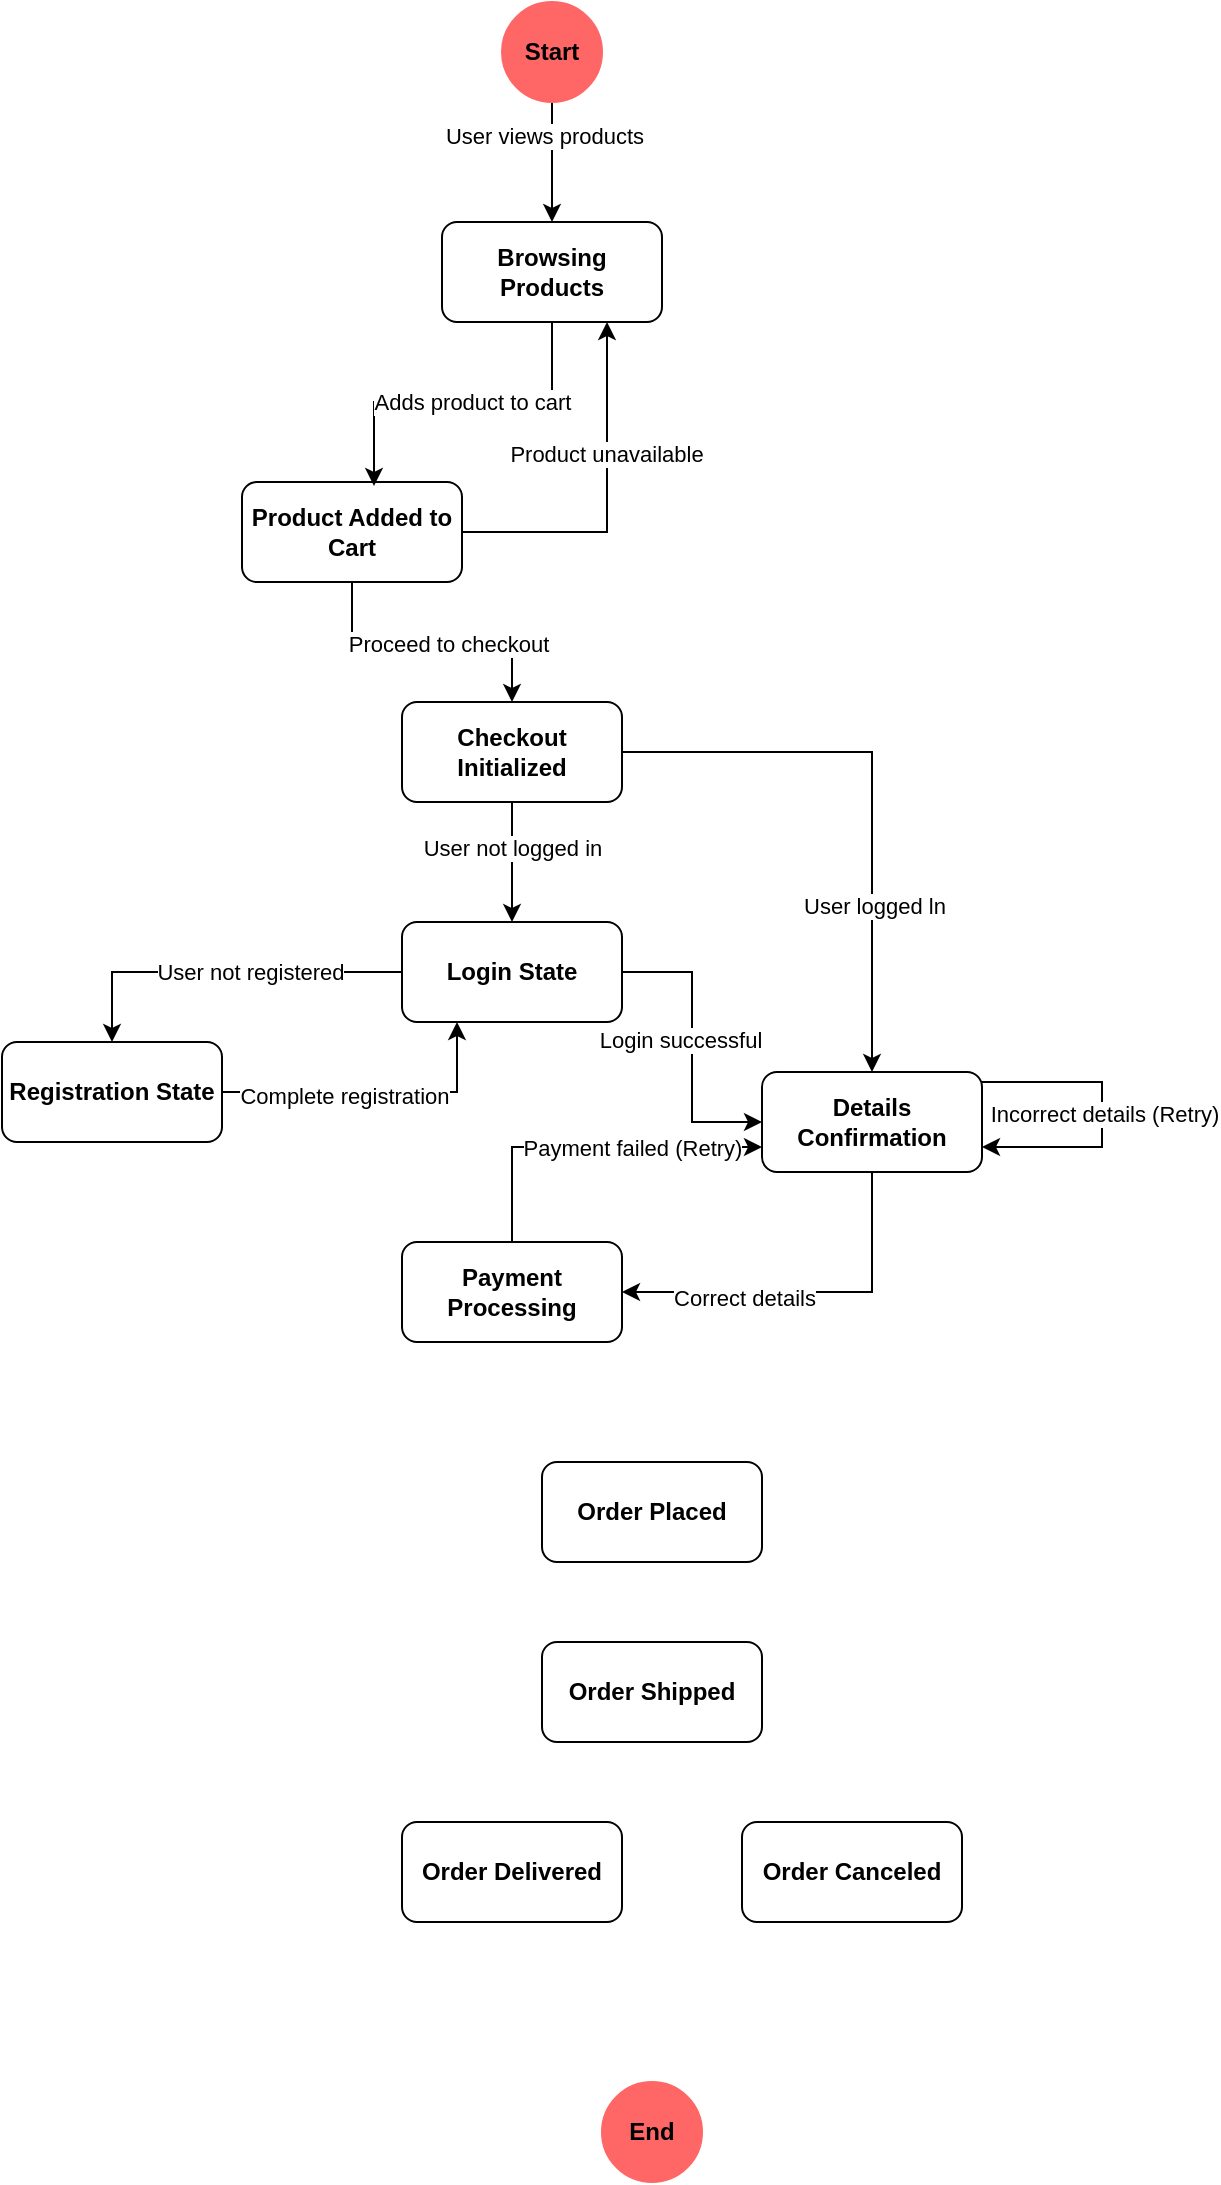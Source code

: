 <mxfile version="26.0.16">
  <diagram name="Page-1" id="oYD3uHRmwrLpSdmWY5ze">
    <mxGraphModel dx="1195" dy="650" grid="1" gridSize="10" guides="1" tooltips="1" connect="1" arrows="1" fold="1" page="1" pageScale="1" pageWidth="827" pageHeight="1169" math="0" shadow="0">
      <root>
        <mxCell id="0" />
        <mxCell id="1" parent="0" />
        <mxCell id="3aBxfAc6B3ISBCiD3E7I-14" value="" style="edgeStyle=orthogonalEdgeStyle;rounded=0;orthogonalLoop=1;jettySize=auto;html=1;" edge="1" parent="1" source="3aBxfAc6B3ISBCiD3E7I-1" target="3aBxfAc6B3ISBCiD3E7I-2">
          <mxGeometry relative="1" as="geometry" />
        </mxCell>
        <mxCell id="3aBxfAc6B3ISBCiD3E7I-15" value="User views products" style="edgeLabel;html=1;align=center;verticalAlign=middle;resizable=0;points=[];" vertex="1" connectable="0" parent="3aBxfAc6B3ISBCiD3E7I-14">
          <mxGeometry x="-0.433" y="-4" relative="1" as="geometry">
            <mxPoint as="offset" />
          </mxGeometry>
        </mxCell>
        <mxCell id="3aBxfAc6B3ISBCiD3E7I-1" value="Start" style="ellipse;whiteSpace=wrap;html=1;aspect=fixed;fillColor=#FF6666;strokeColor=#FF6666;fontStyle=1" vertex="1" parent="1">
          <mxGeometry x="440" width="50" height="50" as="geometry" />
        </mxCell>
        <mxCell id="3aBxfAc6B3ISBCiD3E7I-2" value="Browsing Products" style="rounded=1;whiteSpace=wrap;html=1;fontStyle=1" vertex="1" parent="1">
          <mxGeometry x="410" y="110" width="110" height="50" as="geometry" />
        </mxCell>
        <mxCell id="3aBxfAc6B3ISBCiD3E7I-18" style="edgeStyle=orthogonalEdgeStyle;rounded=0;orthogonalLoop=1;jettySize=auto;html=1;exitX=1;exitY=0.5;exitDx=0;exitDy=0;entryX=0.75;entryY=1;entryDx=0;entryDy=0;" edge="1" parent="1" source="3aBxfAc6B3ISBCiD3E7I-3" target="3aBxfAc6B3ISBCiD3E7I-2">
          <mxGeometry relative="1" as="geometry" />
        </mxCell>
        <mxCell id="3aBxfAc6B3ISBCiD3E7I-19" value="Product unavailable" style="edgeLabel;html=1;align=center;verticalAlign=middle;resizable=0;points=[];" vertex="1" connectable="0" parent="3aBxfAc6B3ISBCiD3E7I-18">
          <mxGeometry x="0.256" y="2" relative="1" as="geometry">
            <mxPoint x="1" as="offset" />
          </mxGeometry>
        </mxCell>
        <mxCell id="3aBxfAc6B3ISBCiD3E7I-20" style="edgeStyle=orthogonalEdgeStyle;rounded=0;orthogonalLoop=1;jettySize=auto;html=1;entryX=0.5;entryY=0;entryDx=0;entryDy=0;" edge="1" parent="1" source="3aBxfAc6B3ISBCiD3E7I-3" target="3aBxfAc6B3ISBCiD3E7I-4">
          <mxGeometry relative="1" as="geometry" />
        </mxCell>
        <mxCell id="3aBxfAc6B3ISBCiD3E7I-21" value="Proceed to checkout" style="edgeLabel;html=1;align=center;verticalAlign=middle;resizable=0;points=[];" vertex="1" connectable="0" parent="3aBxfAc6B3ISBCiD3E7I-20">
          <mxGeometry x="0.114" y="-1" relative="1" as="geometry">
            <mxPoint as="offset" />
          </mxGeometry>
        </mxCell>
        <mxCell id="3aBxfAc6B3ISBCiD3E7I-3" value="Product Added to Cart" style="rounded=1;whiteSpace=wrap;html=1;fontStyle=1" vertex="1" parent="1">
          <mxGeometry x="310" y="240" width="110" height="50" as="geometry" />
        </mxCell>
        <mxCell id="3aBxfAc6B3ISBCiD3E7I-23" value="" style="edgeStyle=orthogonalEdgeStyle;rounded=0;orthogonalLoop=1;jettySize=auto;html=1;" edge="1" parent="1" source="3aBxfAc6B3ISBCiD3E7I-4" target="3aBxfAc6B3ISBCiD3E7I-5">
          <mxGeometry relative="1" as="geometry" />
        </mxCell>
        <mxCell id="3aBxfAc6B3ISBCiD3E7I-24" value="User not logged in" style="edgeLabel;html=1;align=center;verticalAlign=middle;resizable=0;points=[];" vertex="1" connectable="0" parent="3aBxfAc6B3ISBCiD3E7I-23">
          <mxGeometry x="-0.233" relative="1" as="geometry">
            <mxPoint as="offset" />
          </mxGeometry>
        </mxCell>
        <mxCell id="3aBxfAc6B3ISBCiD3E7I-32" style="edgeStyle=orthogonalEdgeStyle;rounded=0;orthogonalLoop=1;jettySize=auto;html=1;entryX=0.5;entryY=0;entryDx=0;entryDy=0;" edge="1" parent="1" source="3aBxfAc6B3ISBCiD3E7I-4" target="3aBxfAc6B3ISBCiD3E7I-7">
          <mxGeometry relative="1" as="geometry" />
        </mxCell>
        <mxCell id="3aBxfAc6B3ISBCiD3E7I-33" value="User logged ln" style="edgeLabel;html=1;align=center;verticalAlign=middle;resizable=0;points=[];" vertex="1" connectable="0" parent="3aBxfAc6B3ISBCiD3E7I-32">
          <mxGeometry x="0.417" y="1" relative="1" as="geometry">
            <mxPoint as="offset" />
          </mxGeometry>
        </mxCell>
        <mxCell id="3aBxfAc6B3ISBCiD3E7I-4" value="Checkout Initialized" style="rounded=1;whiteSpace=wrap;html=1;fontStyle=1" vertex="1" parent="1">
          <mxGeometry x="390" y="350" width="110" height="50" as="geometry" />
        </mxCell>
        <mxCell id="3aBxfAc6B3ISBCiD3E7I-25" style="edgeStyle=orthogonalEdgeStyle;rounded=0;orthogonalLoop=1;jettySize=auto;html=1;entryX=0.5;entryY=0;entryDx=0;entryDy=0;" edge="1" parent="1" source="3aBxfAc6B3ISBCiD3E7I-5" target="3aBxfAc6B3ISBCiD3E7I-6">
          <mxGeometry relative="1" as="geometry" />
        </mxCell>
        <mxCell id="3aBxfAc6B3ISBCiD3E7I-26" value="User not registered" style="edgeLabel;html=1;align=center;verticalAlign=middle;resizable=0;points=[];" vertex="1" connectable="0" parent="3aBxfAc6B3ISBCiD3E7I-25">
          <mxGeometry x="-0.156" relative="1" as="geometry">
            <mxPoint as="offset" />
          </mxGeometry>
        </mxCell>
        <mxCell id="3aBxfAc6B3ISBCiD3E7I-30" style="edgeStyle=orthogonalEdgeStyle;rounded=0;orthogonalLoop=1;jettySize=auto;html=1;entryX=0;entryY=0.5;entryDx=0;entryDy=0;" edge="1" parent="1" source="3aBxfAc6B3ISBCiD3E7I-5" target="3aBxfAc6B3ISBCiD3E7I-7">
          <mxGeometry relative="1" as="geometry" />
        </mxCell>
        <mxCell id="3aBxfAc6B3ISBCiD3E7I-31" value="Login successful" style="edgeLabel;html=1;align=center;verticalAlign=middle;resizable=0;points=[];" vertex="1" connectable="0" parent="3aBxfAc6B3ISBCiD3E7I-30">
          <mxGeometry x="-0.046" y="-6" relative="1" as="geometry">
            <mxPoint as="offset" />
          </mxGeometry>
        </mxCell>
        <mxCell id="3aBxfAc6B3ISBCiD3E7I-5" value="Login State" style="rounded=1;whiteSpace=wrap;html=1;fontStyle=1" vertex="1" parent="1">
          <mxGeometry x="390" y="460" width="110" height="50" as="geometry" />
        </mxCell>
        <mxCell id="3aBxfAc6B3ISBCiD3E7I-27" style="edgeStyle=orthogonalEdgeStyle;rounded=0;orthogonalLoop=1;jettySize=auto;html=1;exitX=1;exitY=0.5;exitDx=0;exitDy=0;entryX=0.25;entryY=1;entryDx=0;entryDy=0;" edge="1" parent="1" source="3aBxfAc6B3ISBCiD3E7I-6" target="3aBxfAc6B3ISBCiD3E7I-5">
          <mxGeometry relative="1" as="geometry" />
        </mxCell>
        <mxCell id="3aBxfAc6B3ISBCiD3E7I-29" value="Complete registration" style="edgeLabel;html=1;align=center;verticalAlign=middle;resizable=0;points=[];" vertex="1" connectable="0" parent="3aBxfAc6B3ISBCiD3E7I-27">
          <mxGeometry x="-0.2" y="-2" relative="1" as="geometry">
            <mxPoint as="offset" />
          </mxGeometry>
        </mxCell>
        <mxCell id="3aBxfAc6B3ISBCiD3E7I-6" value="Registration State" style="rounded=1;whiteSpace=wrap;html=1;fontStyle=1" vertex="1" parent="1">
          <mxGeometry x="190" y="520" width="110" height="50" as="geometry" />
        </mxCell>
        <mxCell id="3aBxfAc6B3ISBCiD3E7I-35" style="edgeStyle=orthogonalEdgeStyle;rounded=0;orthogonalLoop=1;jettySize=auto;html=1;entryX=1;entryY=0.75;entryDx=0;entryDy=0;" edge="1" parent="1" source="3aBxfAc6B3ISBCiD3E7I-7" target="3aBxfAc6B3ISBCiD3E7I-7">
          <mxGeometry relative="1" as="geometry">
            <mxPoint x="720" y="560" as="targetPoint" />
            <Array as="points">
              <mxPoint x="740" y="540" />
              <mxPoint x="740" y="573" />
            </Array>
          </mxGeometry>
        </mxCell>
        <mxCell id="3aBxfAc6B3ISBCiD3E7I-36" value="Incorrect details (Retry)" style="edgeLabel;html=1;align=center;verticalAlign=middle;resizable=0;points=[];" vertex="1" connectable="0" parent="3aBxfAc6B3ISBCiD3E7I-35">
          <mxGeometry x="-0.002" y="1" relative="1" as="geometry">
            <mxPoint as="offset" />
          </mxGeometry>
        </mxCell>
        <mxCell id="3aBxfAc6B3ISBCiD3E7I-37" style="edgeStyle=orthogonalEdgeStyle;rounded=0;orthogonalLoop=1;jettySize=auto;html=1;entryX=1;entryY=0.5;entryDx=0;entryDy=0;" edge="1" parent="1" source="3aBxfAc6B3ISBCiD3E7I-7" target="3aBxfAc6B3ISBCiD3E7I-8">
          <mxGeometry relative="1" as="geometry">
            <Array as="points">
              <mxPoint x="625" y="645" />
            </Array>
          </mxGeometry>
        </mxCell>
        <mxCell id="3aBxfAc6B3ISBCiD3E7I-38" value="Correct details" style="edgeLabel;html=1;align=center;verticalAlign=middle;resizable=0;points=[];" vertex="1" connectable="0" parent="3aBxfAc6B3ISBCiD3E7I-37">
          <mxGeometry x="0.342" y="3" relative="1" as="geometry">
            <mxPoint as="offset" />
          </mxGeometry>
        </mxCell>
        <mxCell id="3aBxfAc6B3ISBCiD3E7I-7" value="Details Confirmation" style="rounded=1;whiteSpace=wrap;html=1;fontStyle=1" vertex="1" parent="1">
          <mxGeometry x="570" y="535" width="110" height="50" as="geometry" />
        </mxCell>
        <mxCell id="3aBxfAc6B3ISBCiD3E7I-39" style="edgeStyle=orthogonalEdgeStyle;rounded=0;orthogonalLoop=1;jettySize=auto;html=1;exitX=0.5;exitY=0;exitDx=0;exitDy=0;entryX=0;entryY=0.75;entryDx=0;entryDy=0;" edge="1" parent="1" source="3aBxfAc6B3ISBCiD3E7I-8" target="3aBxfAc6B3ISBCiD3E7I-7">
          <mxGeometry relative="1" as="geometry" />
        </mxCell>
        <mxCell id="3aBxfAc6B3ISBCiD3E7I-40" value="Payment failed (Retry)" style="edgeLabel;html=1;align=center;verticalAlign=middle;resizable=0;points=[];" vertex="1" connectable="0" parent="3aBxfAc6B3ISBCiD3E7I-39">
          <mxGeometry x="0.246" relative="1" as="geometry">
            <mxPoint as="offset" />
          </mxGeometry>
        </mxCell>
        <mxCell id="3aBxfAc6B3ISBCiD3E7I-8" value="Payment Processing" style="rounded=1;whiteSpace=wrap;html=1;fontStyle=1" vertex="1" parent="1">
          <mxGeometry x="390" y="620" width="110" height="50" as="geometry" />
        </mxCell>
        <mxCell id="3aBxfAc6B3ISBCiD3E7I-9" value="Order Placed" style="rounded=1;whiteSpace=wrap;html=1;fontStyle=1" vertex="1" parent="1">
          <mxGeometry x="460" y="730" width="110" height="50" as="geometry" />
        </mxCell>
        <mxCell id="3aBxfAc6B3ISBCiD3E7I-10" value="Order Shipped" style="rounded=1;whiteSpace=wrap;html=1;fontStyle=1" vertex="1" parent="1">
          <mxGeometry x="460" y="820" width="110" height="50" as="geometry" />
        </mxCell>
        <mxCell id="3aBxfAc6B3ISBCiD3E7I-11" value="Order Delivered" style="rounded=1;whiteSpace=wrap;html=1;fontStyle=1" vertex="1" parent="1">
          <mxGeometry x="390" y="910" width="110" height="50" as="geometry" />
        </mxCell>
        <mxCell id="3aBxfAc6B3ISBCiD3E7I-12" value="Order Canceled" style="rounded=1;whiteSpace=wrap;html=1;fontStyle=1" vertex="1" parent="1">
          <mxGeometry x="560" y="910" width="110" height="50" as="geometry" />
        </mxCell>
        <mxCell id="3aBxfAc6B3ISBCiD3E7I-13" value="End" style="ellipse;whiteSpace=wrap;html=1;aspect=fixed;fillColor=#FF6666;strokeColor=#FF6666;fontStyle=1" vertex="1" parent="1">
          <mxGeometry x="490" y="1040" width="50" height="50" as="geometry" />
        </mxCell>
        <mxCell id="3aBxfAc6B3ISBCiD3E7I-16" style="edgeStyle=orthogonalEdgeStyle;rounded=0;orthogonalLoop=1;jettySize=auto;html=1;entryX=0.6;entryY=0.04;entryDx=0;entryDy=0;entryPerimeter=0;" edge="1" parent="1" source="3aBxfAc6B3ISBCiD3E7I-2" target="3aBxfAc6B3ISBCiD3E7I-3">
          <mxGeometry relative="1" as="geometry" />
        </mxCell>
        <mxCell id="3aBxfAc6B3ISBCiD3E7I-17" value="Adds product to cart" style="edgeLabel;html=1;align=center;verticalAlign=middle;resizable=0;points=[];" vertex="1" connectable="0" parent="3aBxfAc6B3ISBCiD3E7I-16">
          <mxGeometry x="-0.064" relative="1" as="geometry">
            <mxPoint as="offset" />
          </mxGeometry>
        </mxCell>
      </root>
    </mxGraphModel>
  </diagram>
</mxfile>
